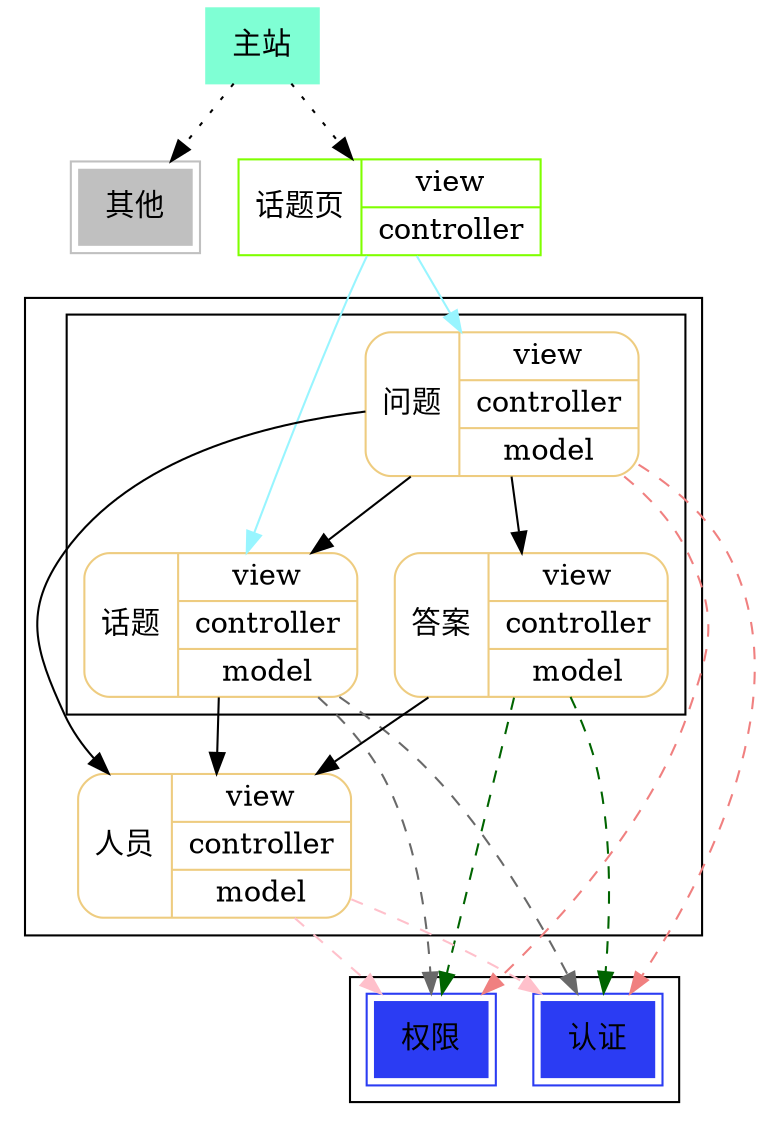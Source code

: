 digraph component {

  PT[label="主站", shape=box, style="filled", color=aquamarine]
  OT[label="其他", shape=box, color=grey,style="filled", peripheries=2];
  TP[label="话题页 | {view|controller}", shape=record, color=chartreuse, peripheries=2];
  T[label="话题 | {view| controller| model}", shape=record, style="rounded", color="#eecc80"];
  Q[label="问题 | {view| controller| model}", shape=record, style="rounded",color="#eecc80"];
  A[label="答案 | {view| controller| model}", shape=record, style="rounded",color="#eecc80"];
  M[label="人员 | {view| controller| model}", shape=record, style="rounded",color="#eecc80"];
  AUTH[label="认证", shape=box, style=filled, color="#2b3cf3", peripheries=2];
  PERM[label="权限", shape=box, style=filled, color="#2b3cf3", peripheries=2];

  PT -> TP [style=dotted]
  PT -> OT [style=dotted]
  TP -> T [color=cadetblue1];
  TP -> Q [color=cadetblue1];

  subgraph cluster_0 {

    subgraph cluster_1 {
        Q -> T;
        Q -> A;
    }

    Q -> M;
    T -> M;
    A -> M;
  }

 subgraph cluster_2{
  M -> AUTH [style=dashed, color=pink];
  M -> PERM [style=dashed, color=pink];

  Q -> AUTH [style=dashed, color=lightcoral];
  Q -> PERM [style=dashed, color=lightcoral];

  T -> AUTH [style=dashed, color=dimgrey];
  T -> PERM [style=dashed, color=dimgrey];

  A -> AUTH [style=dashed, color=darkgreen];
  A -> PERM [style=dashed, color=darkgreen];

  }

}
